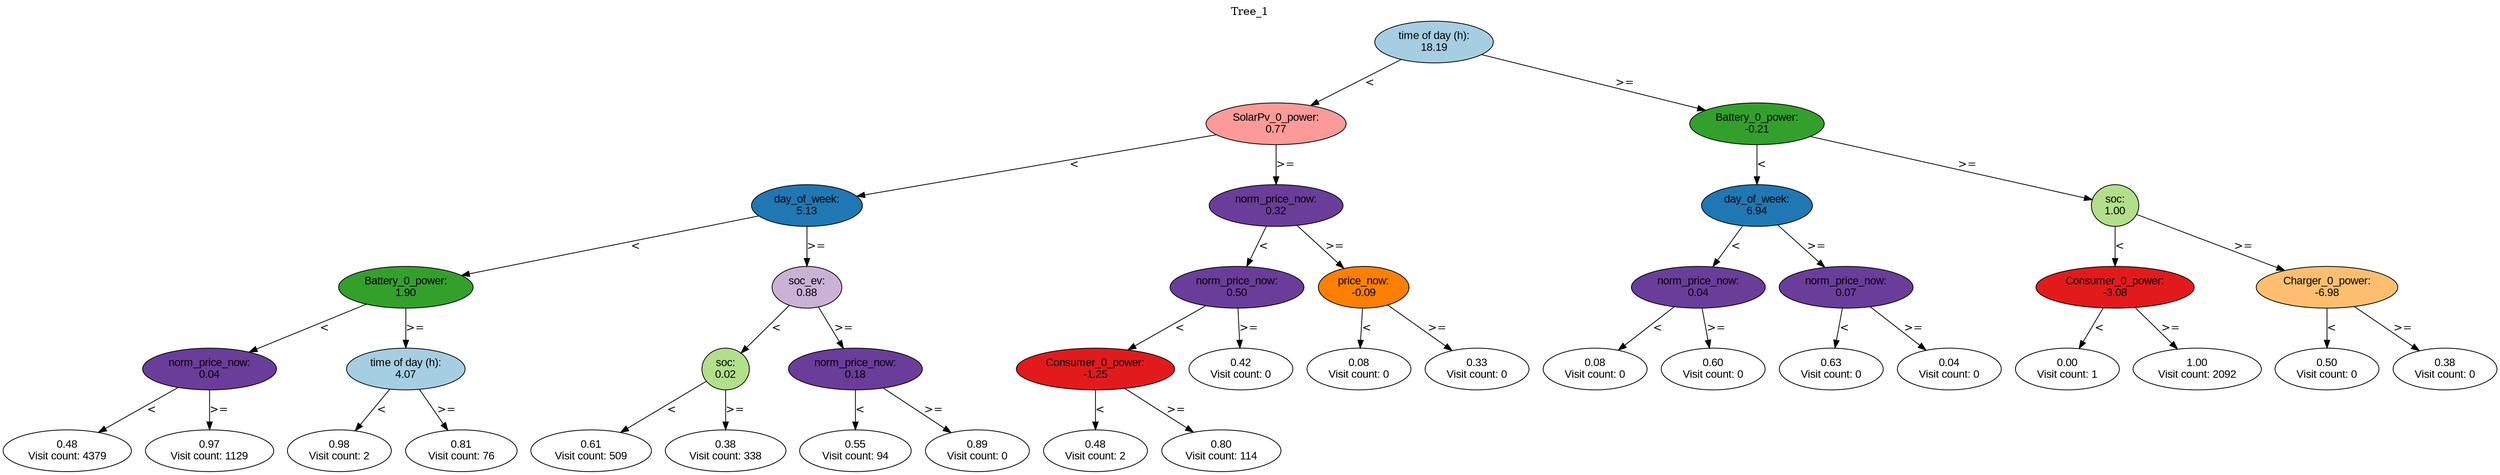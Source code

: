 digraph BST {
    node [fontname="Arial" style=filled colorscheme=paired12];
    0 [ label = "time of day (h):
18.19" fillcolor=1];
    1 [ label = "SolarPv_0_power:
0.77" fillcolor=5];
    2 [ label = "day_of_week:
5.13" fillcolor=2];
    3 [ label = "Battery_0_power:
1.90" fillcolor=4];
    4 [ label = "norm_price_now:
0.04" fillcolor=10];
    5 [ label = "0.48
Visit count: 4379" fillcolor=white];
    6 [ label = "0.97
Visit count: 1129" fillcolor=white];
    7 [ label = "time of day (h):
4.07" fillcolor=1];
    8 [ label = "0.98
Visit count: 2" fillcolor=white];
    9 [ label = "0.81
Visit count: 76" fillcolor=white];
    10 [ label = "soc_ev:
0.88" fillcolor=9];
    11 [ label = "soc:
0.02" fillcolor=3];
    12 [ label = "0.61
Visit count: 509" fillcolor=white];
    13 [ label = "0.38
Visit count: 338" fillcolor=white];
    14 [ label = "norm_price_now:
0.18" fillcolor=10];
    15 [ label = "0.55
Visit count: 94" fillcolor=white];
    16 [ label = "0.89
Visit count: 0" fillcolor=white];
    17 [ label = "norm_price_now:
0.32" fillcolor=10];
    18 [ label = "norm_price_now:
0.50" fillcolor=10];
    19 [ label = "Consumer_0_power:
-1.25" fillcolor=6];
    20 [ label = "0.48
Visit count: 2" fillcolor=white];
    21 [ label = "0.80
Visit count: 114" fillcolor=white];
    22 [ label = "0.42
Visit count: 0" fillcolor=white];
    23 [ label = "price_now:
-0.09" fillcolor=8];
    24 [ label = "0.08
Visit count: 0" fillcolor=white];
    25 [ label = "0.33
Visit count: 0" fillcolor=white];
    26 [ label = "Battery_0_power:
-0.21" fillcolor=4];
    27 [ label = "day_of_week:
6.94" fillcolor=2];
    28 [ label = "norm_price_now:
0.04" fillcolor=10];
    29 [ label = "0.08
Visit count: 0" fillcolor=white];
    30 [ label = "0.60
Visit count: 0" fillcolor=white];
    31 [ label = "norm_price_now:
0.07" fillcolor=10];
    32 [ label = "0.63
Visit count: 0" fillcolor=white];
    33 [ label = "0.04
Visit count: 0" fillcolor=white];
    34 [ label = "soc:
1.00" fillcolor=3];
    35 [ label = "Consumer_0_power:
-3.08" fillcolor=6];
    36 [ label = "0.00
Visit count: 1" fillcolor=white];
    37 [ label = "1.00
Visit count: 2092" fillcolor=white];
    38 [ label = "Charger_0_power:
-6.98" fillcolor=7];
    39 [ label = "0.50
Visit count: 0" fillcolor=white];
    40 [ label = "0.38
Visit count: 0" fillcolor=white];

    0  -> 1[ label = "<"];
    0  -> 26[ label = ">="];
    1  -> 2[ label = "<"];
    1  -> 17[ label = ">="];
    2  -> 3[ label = "<"];
    2  -> 10[ label = ">="];
    3  -> 4[ label = "<"];
    3  -> 7[ label = ">="];
    4  -> 5[ label = "<"];
    4  -> 6[ label = ">="];
    7  -> 8[ label = "<"];
    7  -> 9[ label = ">="];
    10  -> 11[ label = "<"];
    10  -> 14[ label = ">="];
    11  -> 12[ label = "<"];
    11  -> 13[ label = ">="];
    14  -> 15[ label = "<"];
    14  -> 16[ label = ">="];
    17  -> 18[ label = "<"];
    17  -> 23[ label = ">="];
    18  -> 19[ label = "<"];
    18  -> 22[ label = ">="];
    19  -> 20[ label = "<"];
    19  -> 21[ label = ">="];
    23  -> 24[ label = "<"];
    23  -> 25[ label = ">="];
    26  -> 27[ label = "<"];
    26  -> 34[ label = ">="];
    27  -> 28[ label = "<"];
    27  -> 31[ label = ">="];
    28  -> 29[ label = "<"];
    28  -> 30[ label = ">="];
    31  -> 32[ label = "<"];
    31  -> 33[ label = ">="];
    34  -> 35[ label = "<"];
    34  -> 38[ label = ">="];
    35  -> 36[ label = "<"];
    35  -> 37[ label = ">="];
    38  -> 39[ label = "<"];
    38  -> 40[ label = ">="];

    labelloc="t";
    label="Tree_1";
}